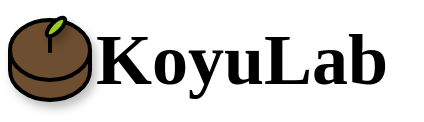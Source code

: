 <mxfile version="14.2.5" type="device"><diagram id="FXH3_B7NqF3uo_F8V-jw" name="Page-1"><mxGraphModel dx="946" dy="589" grid="1" gridSize="10" guides="1" tooltips="1" connect="1" arrows="1" fold="1" page="1" pageScale="1" pageWidth="850" pageHeight="1100" math="0" shadow="0"><root><mxCell id="0"/><mxCell id="1" parent="0"/><mxCell id="Ewdq5AWSa4Z21eyMjeK9-1" value="&lt;font style=&quot;font-size: 36px&quot;&gt;KoyuLab&lt;/font&gt;" style="text;html=1;strokeColor=none;fillColor=none;align=center;verticalAlign=middle;whiteSpace=wrap;rounded=0;fontFamily=Rubik;fontStyle=1;fontSource=https%3A%2F%2Ffonts.googleapis.com%2Fcss%3Ffamily%3DRubik;" parent="1" vertex="1"><mxGeometry x="331" y="290" width="180" height="60" as="geometry"/></mxCell><mxCell id="Ewdq5AWSa4Z21eyMjeK9-12" value="" style="shape=cylinder3;whiteSpace=wrap;html=1;boundedLbl=1;backgroundOutline=1;size=15;rounded=1;strokeColor=#000000;strokeWidth=2;fillColor=#6E4E30;shadow=1;" parent="1" vertex="1"><mxGeometry x="305" y="300" width="40" height="40" as="geometry"/></mxCell><mxCell id="Ewdq5AWSa4Z21eyMjeK9-10" value="" style="endArrow=none;html=1;strokeWidth=2;shadow=0;" parent="1" edge="1"><mxGeometry width="50" height="50" relative="1" as="geometry"><mxPoint x="325" y="316.38" as="sourcePoint"/><mxPoint x="325" y="306" as="targetPoint"/></mxGeometry></mxCell><mxCell id="Ewdq5AWSa4Z21eyMjeK9-11" value="" style="ellipse;whiteSpace=wrap;html=1;rounded=1;rotation=315;strokeWidth=2;fillColor=#9ACD21;shadow=1;" parent="1" vertex="1"><mxGeometry x="322" y="301" width="12" height="5" as="geometry"/></mxCell></root></mxGraphModel></diagram></mxfile>